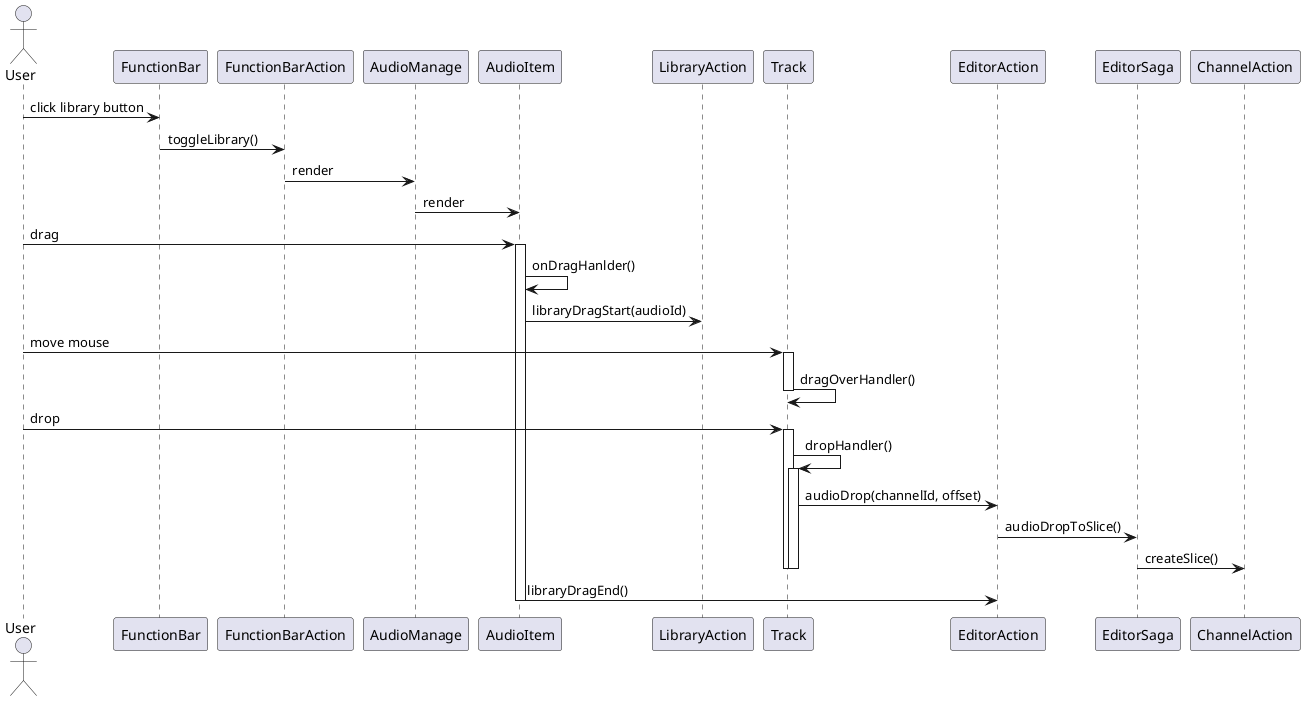 @startuml
actor User

User -> FunctionBar: click library button
FunctionBar -> FunctionBarAction: toggleLibrary()
FunctionBarAction -> AudioManage: render
AudioManage -> AudioItem: render

User -> AudioItem: drag
activate AudioItem
AudioItem -> AudioItem: onDragHanlder()
AudioItem -> LibraryAction: libraryDragStart(audioId)

User -> Track: move mouse
activate Track
Track -> Track: dragOverHandler()
deactivate

User -> Track: drop
activate Track
Track -> Track: dropHandler()
activate Track
Track -> EditorAction: audioDrop(channelId, offset)
EditorAction -> EditorSaga: audioDropToSlice()
EditorSaga -> ChannelAction: createSlice()
deactivate Track
deactivate Track

AudioItem -> EditorAction: libraryDragEnd()
deactivate AudioItem


@enduml